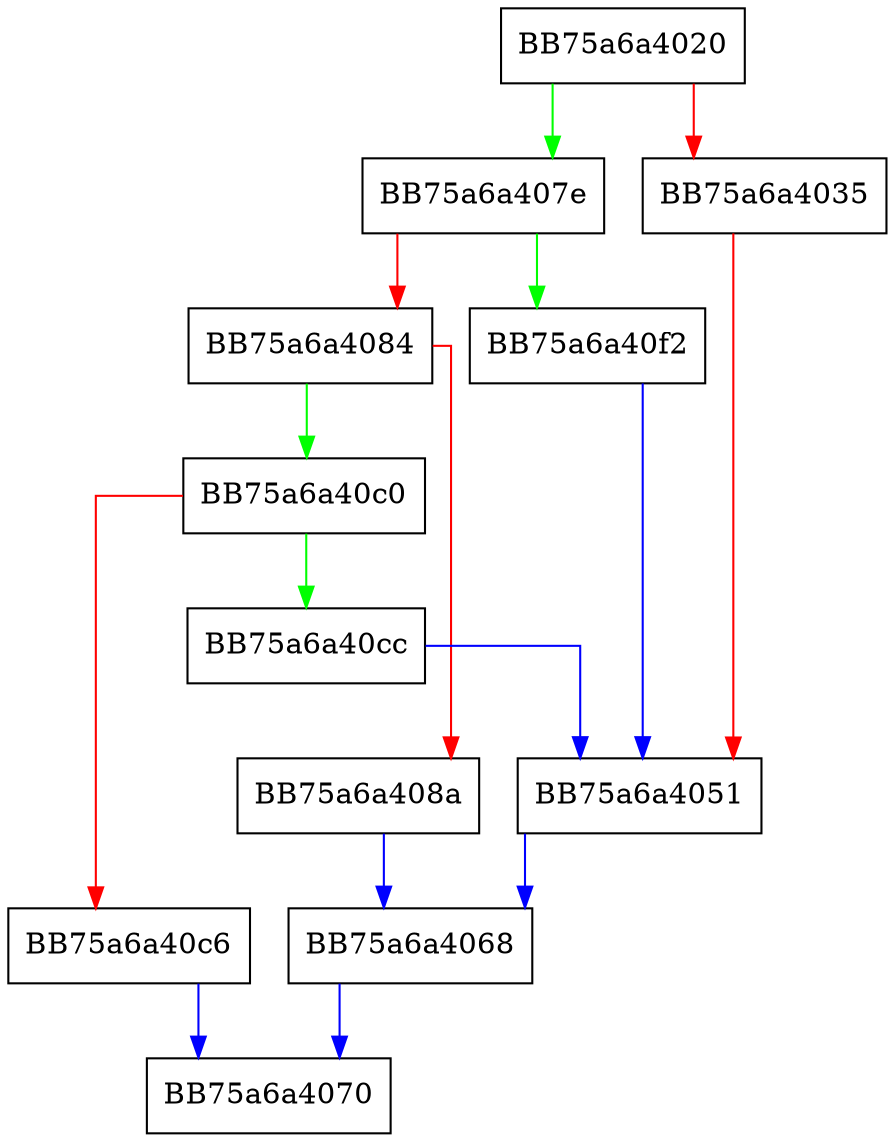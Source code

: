 digraph GetQuery {
  node [shape="box"];
  graph [splines=ortho];
  BB75a6a4020 -> BB75a6a407e [color="green"];
  BB75a6a4020 -> BB75a6a4035 [color="red"];
  BB75a6a4035 -> BB75a6a4051 [color="red"];
  BB75a6a4051 -> BB75a6a4068 [color="blue"];
  BB75a6a4068 -> BB75a6a4070 [color="blue"];
  BB75a6a407e -> BB75a6a40f2 [color="green"];
  BB75a6a407e -> BB75a6a4084 [color="red"];
  BB75a6a4084 -> BB75a6a40c0 [color="green"];
  BB75a6a4084 -> BB75a6a408a [color="red"];
  BB75a6a408a -> BB75a6a4068 [color="blue"];
  BB75a6a40c0 -> BB75a6a40cc [color="green"];
  BB75a6a40c0 -> BB75a6a40c6 [color="red"];
  BB75a6a40c6 -> BB75a6a4070 [color="blue"];
  BB75a6a40cc -> BB75a6a4051 [color="blue"];
  BB75a6a40f2 -> BB75a6a4051 [color="blue"];
}